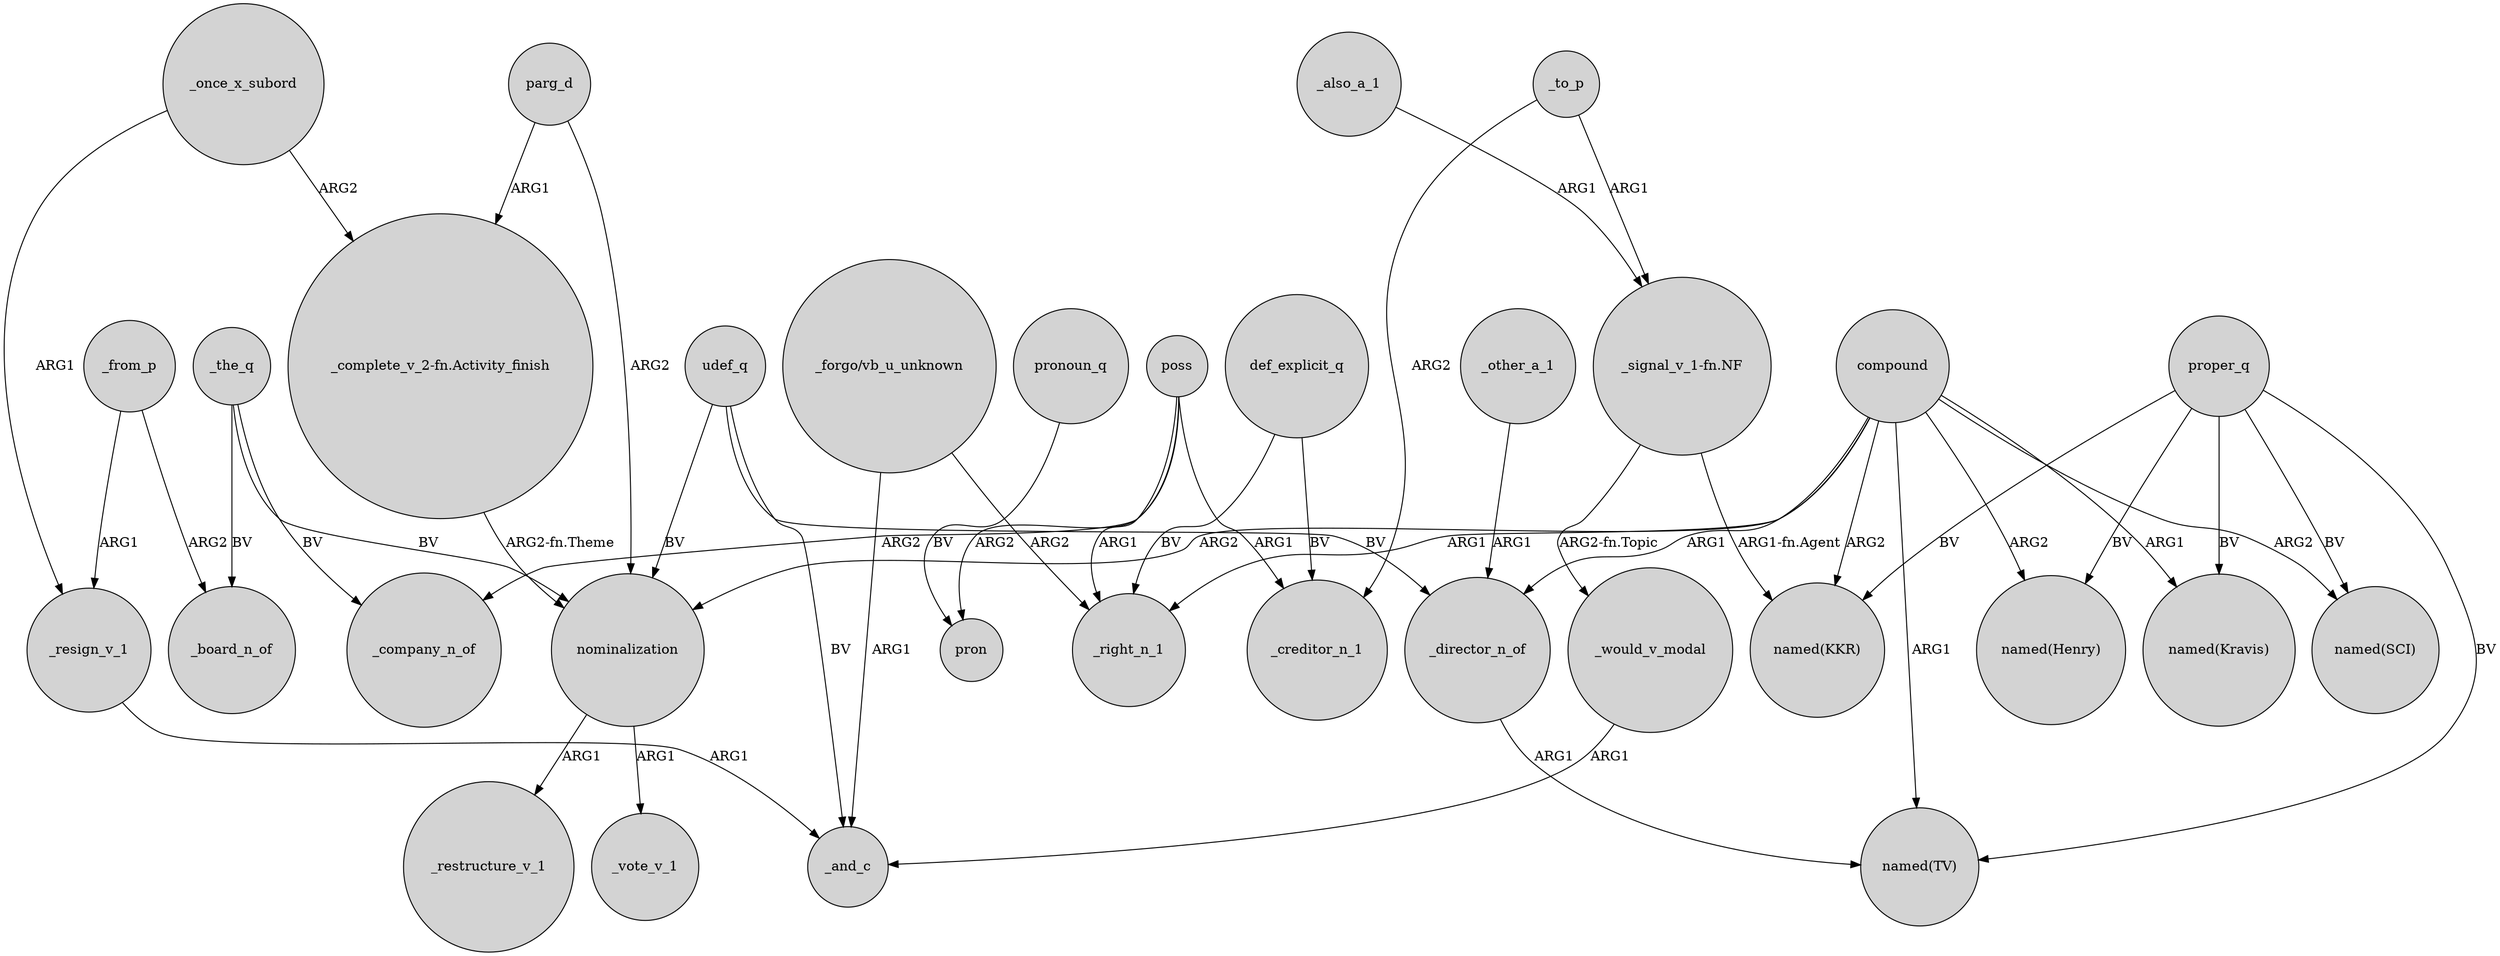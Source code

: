 digraph {
	node [shape=circle style=filled]
	_would_v_modal -> _and_c [label=ARG1]
	poss -> pron [label=ARG2]
	nominalization -> _vote_v_1 [label=ARG1]
	_once_x_subord -> "_complete_v_2-fn.Activity_finish" [label=ARG2]
	"_signal_v_1-fn.NF" -> "named(KKR)" [label="ARG1-fn.Agent"]
	_to_p -> "_signal_v_1-fn.NF" [label=ARG1]
	poss -> _creditor_n_1 [label=ARG1]
	_also_a_1 -> "_signal_v_1-fn.NF" [label=ARG1]
	compound -> nominalization [label=ARG2]
	proper_q -> "named(KKR)" [label=BV]
	proper_q -> "named(TV)" [label=BV]
	_the_q -> _company_n_of [label=BV]
	compound -> "named(Kravis)" [label=ARG1]
	proper_q -> "named(Kravis)" [label=BV]
	nominalization -> _restructure_v_1 [label=ARG1]
	_director_n_of -> "named(TV)" [label=ARG1]
	_once_x_subord -> _resign_v_1 [label=ARG1]
	_other_a_1 -> _director_n_of [label=ARG1]
	_to_p -> _creditor_n_1 [label=ARG2]
	"_complete_v_2-fn.Activity_finish" -> nominalization [label="ARG2-fn.Theme"]
	pronoun_q -> pron [label=BV]
	parg_d -> nominalization [label=ARG2]
	proper_q -> "named(Henry)" [label=BV]
	_the_q -> _board_n_of [label=BV]
	compound -> "named(SCI)" [label=ARG2]
	"_forgo/vb_u_unknown" -> _and_c [label=ARG1]
	_from_p -> _resign_v_1 [label=ARG1]
	_resign_v_1 -> _and_c [label=ARG1]
	parg_d -> "_complete_v_2-fn.Activity_finish" [label=ARG1]
	udef_q -> nominalization [label=BV]
	compound -> "named(Henry)" [label=ARG2]
	"_signal_v_1-fn.NF" -> _would_v_modal [label="ARG2-fn.Topic"]
	_from_p -> _board_n_of [label=ARG2]
	"_forgo/vb_u_unknown" -> _right_n_1 [label=ARG2]
	poss -> _company_n_of [label=ARG2]
	def_explicit_q -> _right_n_1 [label=BV]
	poss -> _right_n_1 [label=ARG1]
	compound -> _right_n_1 [label=ARG1]
	def_explicit_q -> _creditor_n_1 [label=BV]
	compound -> _director_n_of [label=ARG1]
	udef_q -> _and_c [label=BV]
	compound -> "named(KKR)" [label=ARG2]
	compound -> "named(TV)" [label=ARG1]
	udef_q -> _director_n_of [label=BV]
	proper_q -> "named(SCI)" [label=BV]
	_the_q -> nominalization [label=BV]
}
